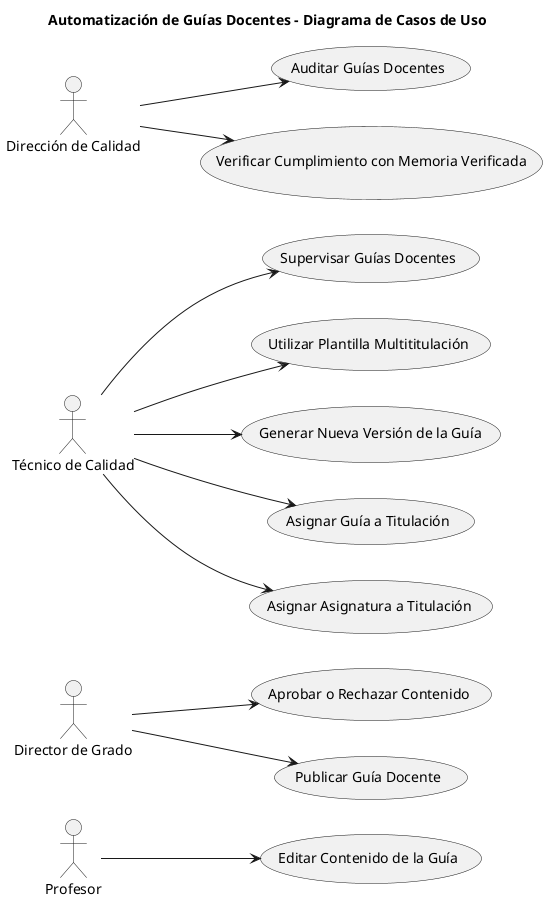 @startuml

title Automatización de Guías Docentes - Diagrama de Casos de Uso

left to right direction

actor Profesor
actor "Director de Grado" as DirectorGrado
actor "Técnico de Calidad" as TecnicoCalidad
actor "Dirección de Calidad" as DireccionCalidad

usecase "Editar Contenido de la Guía" as EditarGuia
usecase "Aprobar o Rechazar Contenido" as AprobarContenido
usecase "Supervisar Guías Docentes" as SupervisarGuias
usecase "Auditar Guías Docentes" as AuditarGuias
usecase "Utilizar Plantilla Multititulación" as UtilizarPlantilla
usecase "Generar Nueva Versión de la Guía" as GenerarVersion
usecase "Asignar Guía a Titulación" as AsignarGuiaTitulacion
usecase "Asignar Asignatura a Titulación" as AsignarAsignaturaTitulacion
usecase "Publicar Guía Docente" as PublicarGuia
usecase "Verificar Cumplimiento con Memoria Verificada" as VerificarMemoria

Profesor --> EditarGuia
DirectorGrado --> AprobarContenido
DirectorGrado --> PublicarGuia
TecnicoCalidad --> SupervisarGuias
TecnicoCalidad --> UtilizarPlantilla
TecnicoCalidad --> GenerarVersion
TecnicoCalidad --> AsignarGuiaTitulacion
TecnicoCalidad --> AsignarAsignaturaTitulacion
DireccionCalidad --> AuditarGuias
DireccionCalidad --> VerificarMemoria
@enduml
